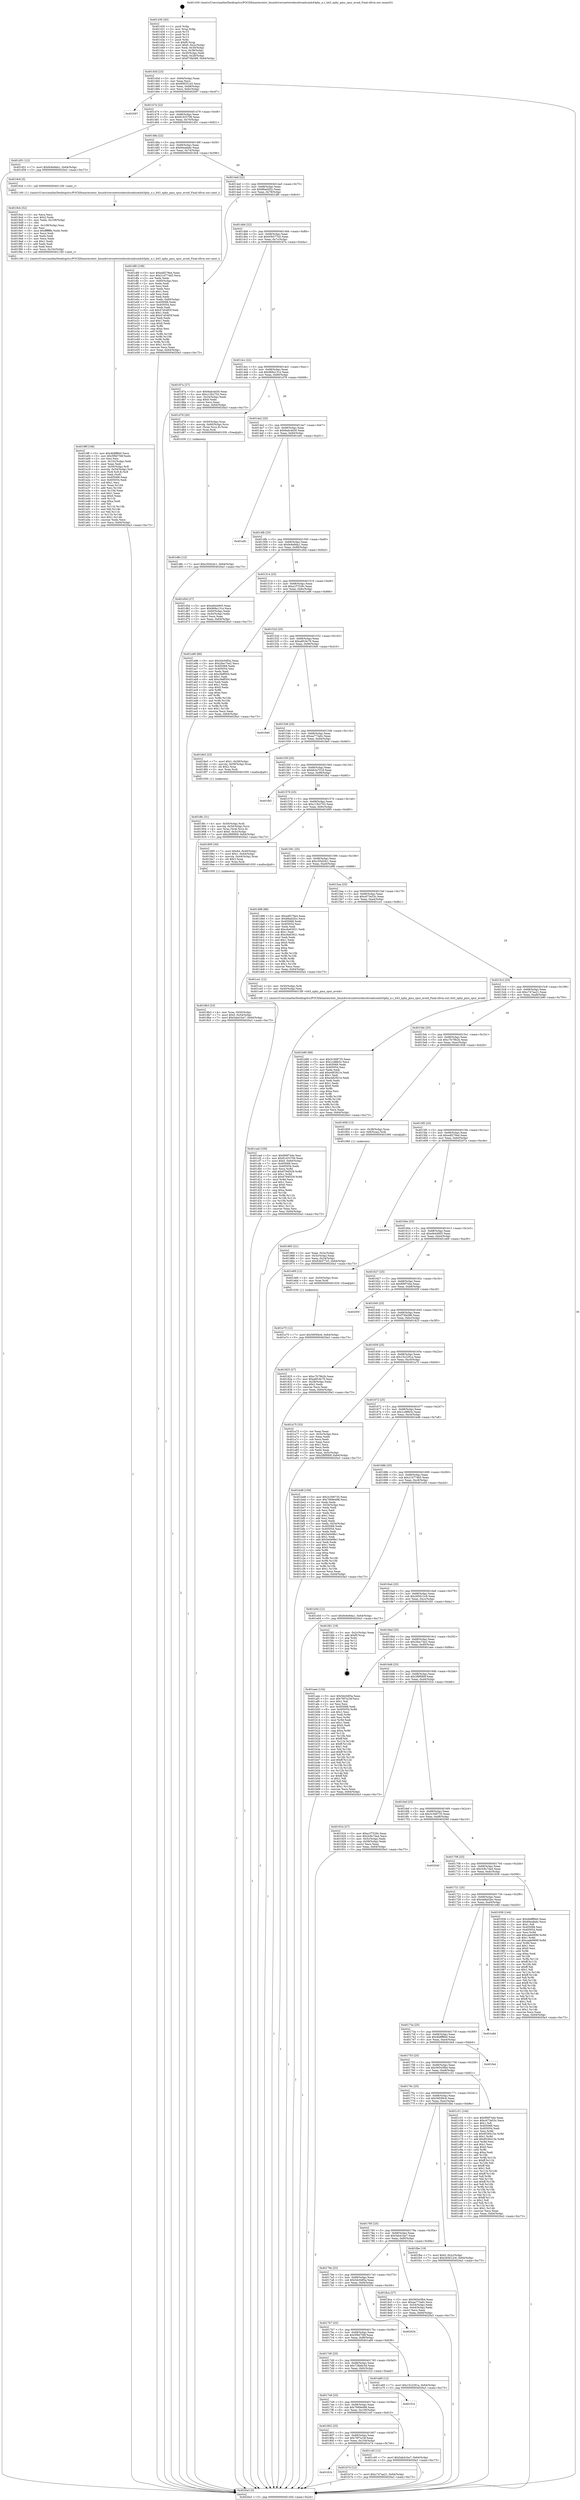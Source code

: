 digraph "0x401430" {
  label = "0x401430 (/mnt/c/Users/mathe/Desktop/tcc/POCII/binaries/extr_linuxdriversnetwirelessbroadcomb43phy_n.c_b43_nphy_pmu_spur_avoid_Final-ollvm.out::main(0))"
  labelloc = "t"
  node[shape=record]

  Entry [label="",width=0.3,height=0.3,shape=circle,fillcolor=black,style=filled]
  "0x40145d" [label="{
     0x40145d [23]\l
     | [instrs]\l
     &nbsp;&nbsp;0x40145d \<+3\>: mov -0x64(%rbp),%eax\l
     &nbsp;&nbsp;0x401460 \<+2\>: mov %eax,%ecx\l
     &nbsp;&nbsp;0x401462 \<+6\>: sub $0x808351d3,%ecx\l
     &nbsp;&nbsp;0x401468 \<+3\>: mov %eax,-0x68(%rbp)\l
     &nbsp;&nbsp;0x40146b \<+3\>: mov %ecx,-0x6c(%rbp)\l
     &nbsp;&nbsp;0x40146e \<+6\>: je 0000000000402097 \<main+0xc67\>\l
  }"]
  "0x402097" [label="{
     0x402097\l
  }", style=dashed]
  "0x401474" [label="{
     0x401474 [22]\l
     | [instrs]\l
     &nbsp;&nbsp;0x401474 \<+5\>: jmp 0000000000401479 \<main+0x49\>\l
     &nbsp;&nbsp;0x401479 \<+3\>: mov -0x68(%rbp),%eax\l
     &nbsp;&nbsp;0x40147c \<+5\>: sub $0x81d33706,%eax\l
     &nbsp;&nbsp;0x401481 \<+3\>: mov %eax,-0x70(%rbp)\l
     &nbsp;&nbsp;0x401484 \<+6\>: je 0000000000401d51 \<main+0x921\>\l
  }"]
  Exit [label="",width=0.3,height=0.3,shape=circle,fillcolor=black,style=filled,peripheries=2]
  "0x401d51" [label="{
     0x401d51 [12]\l
     | [instrs]\l
     &nbsp;&nbsp;0x401d51 \<+7\>: movl $0x9c6e9da1,-0x64(%rbp)\l
     &nbsp;&nbsp;0x401d58 \<+5\>: jmp 00000000004020a3 \<main+0xc73\>\l
  }"]
  "0x40148a" [label="{
     0x40148a [22]\l
     | [instrs]\l
     &nbsp;&nbsp;0x40148a \<+5\>: jmp 000000000040148f \<main+0x5f\>\l
     &nbsp;&nbsp;0x40148f \<+3\>: mov -0x68(%rbp),%eax\l
     &nbsp;&nbsp;0x401492 \<+5\>: sub $0x84eafadc,%eax\l
     &nbsp;&nbsp;0x401497 \<+3\>: mov %eax,-0x74(%rbp)\l
     &nbsp;&nbsp;0x40149a \<+6\>: je 00000000004019c6 \<main+0x596\>\l
  }"]
  "0x401e75" [label="{
     0x401e75 [12]\l
     | [instrs]\l
     &nbsp;&nbsp;0x401e75 \<+7\>: movl $0x56f3f4c6,-0x64(%rbp)\l
     &nbsp;&nbsp;0x401e7c \<+5\>: jmp 00000000004020a3 \<main+0xc73\>\l
  }"]
  "0x4019c6" [label="{
     0x4019c6 [5]\l
     | [instrs]\l
     &nbsp;&nbsp;0x4019c6 \<+5\>: call 0000000000401160 \<next_i\>\l
     | [calls]\l
     &nbsp;&nbsp;0x401160 \{1\} (/mnt/c/Users/mathe/Desktop/tcc/POCII/binaries/extr_linuxdriversnetwirelessbroadcomb43phy_n.c_b43_nphy_pmu_spur_avoid_Final-ollvm.out::next_i)\l
  }"]
  "0x4014a0" [label="{
     0x4014a0 [22]\l
     | [instrs]\l
     &nbsp;&nbsp;0x4014a0 \<+5\>: jmp 00000000004014a5 \<main+0x75\>\l
     &nbsp;&nbsp;0x4014a5 \<+3\>: mov -0x68(%rbp),%eax\l
     &nbsp;&nbsp;0x4014a8 \<+5\>: sub $0x88ad2f2c,%eax\l
     &nbsp;&nbsp;0x4014ad \<+3\>: mov %eax,-0x78(%rbp)\l
     &nbsp;&nbsp;0x4014b0 \<+6\>: je 0000000000401df0 \<main+0x9c0\>\l
  }"]
  "0x401d8c" [label="{
     0x401d8c [12]\l
     | [instrs]\l
     &nbsp;&nbsp;0x401d8c \<+7\>: movl $0xc50d2dc1,-0x64(%rbp)\l
     &nbsp;&nbsp;0x401d93 \<+5\>: jmp 00000000004020a3 \<main+0xc73\>\l
  }"]
  "0x401df0" [label="{
     0x401df0 [109]\l
     | [instrs]\l
     &nbsp;&nbsp;0x401df0 \<+5\>: mov $0xedf279e4,%eax\l
     &nbsp;&nbsp;0x401df5 \<+5\>: mov $0x21d774b5,%ecx\l
     &nbsp;&nbsp;0x401dfa \<+2\>: xor %edx,%edx\l
     &nbsp;&nbsp;0x401dfc \<+3\>: mov -0x60(%rbp),%esi\l
     &nbsp;&nbsp;0x401dff \<+2\>: mov %edx,%edi\l
     &nbsp;&nbsp;0x401e01 \<+2\>: sub %esi,%edi\l
     &nbsp;&nbsp;0x401e03 \<+2\>: mov %edx,%esi\l
     &nbsp;&nbsp;0x401e05 \<+3\>: sub $0x1,%esi\l
     &nbsp;&nbsp;0x401e08 \<+2\>: add %esi,%edi\l
     &nbsp;&nbsp;0x401e0a \<+2\>: sub %edi,%edx\l
     &nbsp;&nbsp;0x401e0c \<+3\>: mov %edx,-0x60(%rbp)\l
     &nbsp;&nbsp;0x401e0f \<+7\>: mov 0x405068,%edx\l
     &nbsp;&nbsp;0x401e16 \<+7\>: mov 0x405054,%esi\l
     &nbsp;&nbsp;0x401e1d \<+2\>: mov %edx,%edi\l
     &nbsp;&nbsp;0x401e1f \<+6\>: sub $0x47a5483f,%edi\l
     &nbsp;&nbsp;0x401e25 \<+3\>: sub $0x1,%edi\l
     &nbsp;&nbsp;0x401e28 \<+6\>: add $0x47a5483f,%edi\l
     &nbsp;&nbsp;0x401e2e \<+3\>: imul %edi,%edx\l
     &nbsp;&nbsp;0x401e31 \<+3\>: and $0x1,%edx\l
     &nbsp;&nbsp;0x401e34 \<+3\>: cmp $0x0,%edx\l
     &nbsp;&nbsp;0x401e37 \<+4\>: sete %r8b\l
     &nbsp;&nbsp;0x401e3b \<+3\>: cmp $0xa,%esi\l
     &nbsp;&nbsp;0x401e3e \<+4\>: setl %r9b\l
     &nbsp;&nbsp;0x401e42 \<+3\>: mov %r8b,%r10b\l
     &nbsp;&nbsp;0x401e45 \<+3\>: and %r9b,%r10b\l
     &nbsp;&nbsp;0x401e48 \<+3\>: xor %r9b,%r8b\l
     &nbsp;&nbsp;0x401e4b \<+3\>: or %r8b,%r10b\l
     &nbsp;&nbsp;0x401e4e \<+4\>: test $0x1,%r10b\l
     &nbsp;&nbsp;0x401e52 \<+3\>: cmovne %ecx,%eax\l
     &nbsp;&nbsp;0x401e55 \<+3\>: mov %eax,-0x64(%rbp)\l
     &nbsp;&nbsp;0x401e58 \<+5\>: jmp 00000000004020a3 \<main+0xc73\>\l
  }"]
  "0x4014b6" [label="{
     0x4014b6 [22]\l
     | [instrs]\l
     &nbsp;&nbsp;0x4014b6 \<+5\>: jmp 00000000004014bb \<main+0x8b\>\l
     &nbsp;&nbsp;0x4014bb \<+3\>: mov -0x68(%rbp),%eax\l
     &nbsp;&nbsp;0x4014be \<+5\>: sub $0x93b577e5,%eax\l
     &nbsp;&nbsp;0x4014c3 \<+3\>: mov %eax,-0x7c(%rbp)\l
     &nbsp;&nbsp;0x4014c6 \<+6\>: je 000000000040187a \<main+0x44a\>\l
  }"]
  "0x401ced" [label="{
     0x401ced [100]\l
     | [instrs]\l
     &nbsp;&nbsp;0x401ced \<+5\>: mov $0xf06f744e,%esi\l
     &nbsp;&nbsp;0x401cf2 \<+5\>: mov $0x81d33706,%eax\l
     &nbsp;&nbsp;0x401cf7 \<+7\>: movl $0x0,-0x60(%rbp)\l
     &nbsp;&nbsp;0x401cfe \<+7\>: mov 0x405068,%ecx\l
     &nbsp;&nbsp;0x401d05 \<+7\>: mov 0x405054,%edx\l
     &nbsp;&nbsp;0x401d0c \<+3\>: mov %ecx,%r8d\l
     &nbsp;&nbsp;0x401d0f \<+7\>: add $0x6794f329,%r8d\l
     &nbsp;&nbsp;0x401d16 \<+4\>: sub $0x1,%r8d\l
     &nbsp;&nbsp;0x401d1a \<+7\>: sub $0x6794f329,%r8d\l
     &nbsp;&nbsp;0x401d21 \<+4\>: imul %r8d,%ecx\l
     &nbsp;&nbsp;0x401d25 \<+3\>: and $0x1,%ecx\l
     &nbsp;&nbsp;0x401d28 \<+3\>: cmp $0x0,%ecx\l
     &nbsp;&nbsp;0x401d2b \<+4\>: sete %r9b\l
     &nbsp;&nbsp;0x401d2f \<+3\>: cmp $0xa,%edx\l
     &nbsp;&nbsp;0x401d32 \<+4\>: setl %r10b\l
     &nbsp;&nbsp;0x401d36 \<+3\>: mov %r9b,%r11b\l
     &nbsp;&nbsp;0x401d39 \<+3\>: and %r10b,%r11b\l
     &nbsp;&nbsp;0x401d3c \<+3\>: xor %r10b,%r9b\l
     &nbsp;&nbsp;0x401d3f \<+3\>: or %r9b,%r11b\l
     &nbsp;&nbsp;0x401d42 \<+4\>: test $0x1,%r11b\l
     &nbsp;&nbsp;0x401d46 \<+3\>: cmovne %eax,%esi\l
     &nbsp;&nbsp;0x401d49 \<+3\>: mov %esi,-0x64(%rbp)\l
     &nbsp;&nbsp;0x401d4c \<+5\>: jmp 00000000004020a3 \<main+0xc73\>\l
  }"]
  "0x40187a" [label="{
     0x40187a [27]\l
     | [instrs]\l
     &nbsp;&nbsp;0x40187a \<+5\>: mov $0x9adc4d30,%eax\l
     &nbsp;&nbsp;0x40187f \<+5\>: mov $0xc13b2703,%ecx\l
     &nbsp;&nbsp;0x401884 \<+3\>: mov -0x24(%rbp),%edx\l
     &nbsp;&nbsp;0x401887 \<+3\>: cmp $0x0,%edx\l
     &nbsp;&nbsp;0x40188a \<+3\>: cmove %ecx,%eax\l
     &nbsp;&nbsp;0x40188d \<+3\>: mov %eax,-0x64(%rbp)\l
     &nbsp;&nbsp;0x401890 \<+5\>: jmp 00000000004020a3 \<main+0xc73\>\l
  }"]
  "0x4014cc" [label="{
     0x4014cc [22]\l
     | [instrs]\l
     &nbsp;&nbsp;0x4014cc \<+5\>: jmp 00000000004014d1 \<main+0xa1\>\l
     &nbsp;&nbsp;0x4014d1 \<+3\>: mov -0x68(%rbp),%eax\l
     &nbsp;&nbsp;0x4014d4 \<+5\>: sub $0x968a131e,%eax\l
     &nbsp;&nbsp;0x4014d9 \<+3\>: mov %eax,-0x80(%rbp)\l
     &nbsp;&nbsp;0x4014dc \<+6\>: je 0000000000401d78 \<main+0x948\>\l
  }"]
  "0x40181b" [label="{
     0x40181b\l
  }", style=dashed]
  "0x401d78" [label="{
     0x401d78 [20]\l
     | [instrs]\l
     &nbsp;&nbsp;0x401d78 \<+4\>: mov -0x50(%rbp),%rax\l
     &nbsp;&nbsp;0x401d7c \<+4\>: movslq -0x60(%rbp),%rcx\l
     &nbsp;&nbsp;0x401d80 \<+4\>: mov (%rax,%rcx,8),%rax\l
     &nbsp;&nbsp;0x401d84 \<+3\>: mov %rax,%rdi\l
     &nbsp;&nbsp;0x401d87 \<+5\>: call 0000000000401030 \<free@plt\>\l
     | [calls]\l
     &nbsp;&nbsp;0x401030 \{1\} (unknown)\l
  }"]
  "0x4014e2" [label="{
     0x4014e2 [25]\l
     | [instrs]\l
     &nbsp;&nbsp;0x4014e2 \<+5\>: jmp 00000000004014e7 \<main+0xb7\>\l
     &nbsp;&nbsp;0x4014e7 \<+3\>: mov -0x68(%rbp),%eax\l
     &nbsp;&nbsp;0x4014ea \<+5\>: sub $0x9adc4d30,%eax\l
     &nbsp;&nbsp;0x4014ef \<+6\>: mov %eax,-0x84(%rbp)\l
     &nbsp;&nbsp;0x4014f5 \<+6\>: je 0000000000401e81 \<main+0xa51\>\l
  }"]
  "0x401b74" [label="{
     0x401b74 [12]\l
     | [instrs]\l
     &nbsp;&nbsp;0x401b74 \<+7\>: movl $0xc747aa21,-0x64(%rbp)\l
     &nbsp;&nbsp;0x401b7b \<+5\>: jmp 00000000004020a3 \<main+0xc73\>\l
  }"]
  "0x401e81" [label="{
     0x401e81\l
  }", style=dashed]
  "0x4014fb" [label="{
     0x4014fb [25]\l
     | [instrs]\l
     &nbsp;&nbsp;0x4014fb \<+5\>: jmp 0000000000401500 \<main+0xd0\>\l
     &nbsp;&nbsp;0x401500 \<+3\>: mov -0x68(%rbp),%eax\l
     &nbsp;&nbsp;0x401503 \<+5\>: sub $0x9c6e9da1,%eax\l
     &nbsp;&nbsp;0x401508 \<+6\>: mov %eax,-0x88(%rbp)\l
     &nbsp;&nbsp;0x40150e \<+6\>: je 0000000000401d5d \<main+0x92d\>\l
  }"]
  "0x401802" [label="{
     0x401802 [25]\l
     | [instrs]\l
     &nbsp;&nbsp;0x401802 \<+5\>: jmp 0000000000401807 \<main+0x3d7\>\l
     &nbsp;&nbsp;0x401807 \<+3\>: mov -0x68(%rbp),%eax\l
     &nbsp;&nbsp;0x40180a \<+5\>: sub $0x76f7a1bf,%eax\l
     &nbsp;&nbsp;0x40180f \<+6\>: mov %eax,-0x104(%rbp)\l
     &nbsp;&nbsp;0x401815 \<+6\>: je 0000000000401b74 \<main+0x744\>\l
  }"]
  "0x401d5d" [label="{
     0x401d5d [27]\l
     | [instrs]\l
     &nbsp;&nbsp;0x401d5d \<+5\>: mov $0xefe44905,%eax\l
     &nbsp;&nbsp;0x401d62 \<+5\>: mov $0x968a131e,%ecx\l
     &nbsp;&nbsp;0x401d67 \<+3\>: mov -0x60(%rbp),%edx\l
     &nbsp;&nbsp;0x401d6a \<+3\>: cmp -0x44(%rbp),%edx\l
     &nbsp;&nbsp;0x401d6d \<+3\>: cmovl %ecx,%eax\l
     &nbsp;&nbsp;0x401d70 \<+3\>: mov %eax,-0x64(%rbp)\l
     &nbsp;&nbsp;0x401d73 \<+5\>: jmp 00000000004020a3 \<main+0xc73\>\l
  }"]
  "0x401514" [label="{
     0x401514 [25]\l
     | [instrs]\l
     &nbsp;&nbsp;0x401514 \<+5\>: jmp 0000000000401519 \<main+0xe9\>\l
     &nbsp;&nbsp;0x401519 \<+3\>: mov -0x68(%rbp),%eax\l
     &nbsp;&nbsp;0x40151c \<+5\>: sub $0xa1f7529c,%eax\l
     &nbsp;&nbsp;0x401521 \<+6\>: mov %eax,-0x8c(%rbp)\l
     &nbsp;&nbsp;0x401527 \<+6\>: je 0000000000401a96 \<main+0x666\>\l
  }"]
  "0x401c45" [label="{
     0x401c45 [12]\l
     | [instrs]\l
     &nbsp;&nbsp;0x401c45 \<+7\>: movl $0x5ab41ba7,-0x64(%rbp)\l
     &nbsp;&nbsp;0x401c4c \<+5\>: jmp 00000000004020a3 \<main+0xc73\>\l
  }"]
  "0x401a96" [label="{
     0x401a96 [88]\l
     | [instrs]\l
     &nbsp;&nbsp;0x401a96 \<+5\>: mov $0x5dc0df3a,%eax\l
     &nbsp;&nbsp;0x401a9b \<+5\>: mov $0x26ec74e2,%ecx\l
     &nbsp;&nbsp;0x401aa0 \<+7\>: mov 0x405068,%edx\l
     &nbsp;&nbsp;0x401aa7 \<+7\>: mov 0x405054,%esi\l
     &nbsp;&nbsp;0x401aae \<+2\>: mov %edx,%edi\l
     &nbsp;&nbsp;0x401ab0 \<+6\>: sub $0xc9eff304,%edi\l
     &nbsp;&nbsp;0x401ab6 \<+3\>: sub $0x1,%edi\l
     &nbsp;&nbsp;0x401ab9 \<+6\>: add $0xc9eff304,%edi\l
     &nbsp;&nbsp;0x401abf \<+3\>: imul %edi,%edx\l
     &nbsp;&nbsp;0x401ac2 \<+3\>: and $0x1,%edx\l
     &nbsp;&nbsp;0x401ac5 \<+3\>: cmp $0x0,%edx\l
     &nbsp;&nbsp;0x401ac8 \<+4\>: sete %r8b\l
     &nbsp;&nbsp;0x401acc \<+3\>: cmp $0xa,%esi\l
     &nbsp;&nbsp;0x401acf \<+4\>: setl %r9b\l
     &nbsp;&nbsp;0x401ad3 \<+3\>: mov %r8b,%r10b\l
     &nbsp;&nbsp;0x401ad6 \<+3\>: and %r9b,%r10b\l
     &nbsp;&nbsp;0x401ad9 \<+3\>: xor %r9b,%r8b\l
     &nbsp;&nbsp;0x401adc \<+3\>: or %r8b,%r10b\l
     &nbsp;&nbsp;0x401adf \<+4\>: test $0x1,%r10b\l
     &nbsp;&nbsp;0x401ae3 \<+3\>: cmovne %ecx,%eax\l
     &nbsp;&nbsp;0x401ae6 \<+3\>: mov %eax,-0x64(%rbp)\l
     &nbsp;&nbsp;0x401ae9 \<+5\>: jmp 00000000004020a3 \<main+0xc73\>\l
  }"]
  "0x40152d" [label="{
     0x40152d [25]\l
     | [instrs]\l
     &nbsp;&nbsp;0x40152d \<+5\>: jmp 0000000000401532 \<main+0x102\>\l
     &nbsp;&nbsp;0x401532 \<+3\>: mov -0x68(%rbp),%eax\l
     &nbsp;&nbsp;0x401535 \<+5\>: sub $0xa6f18c79,%eax\l
     &nbsp;&nbsp;0x40153a \<+6\>: mov %eax,-0x90(%rbp)\l
     &nbsp;&nbsp;0x401540 \<+6\>: je 0000000000401840 \<main+0x410\>\l
  }"]
  "0x4017e9" [label="{
     0x4017e9 [25]\l
     | [instrs]\l
     &nbsp;&nbsp;0x4017e9 \<+5\>: jmp 00000000004017ee \<main+0x3be\>\l
     &nbsp;&nbsp;0x4017ee \<+3\>: mov -0x68(%rbp),%eax\l
     &nbsp;&nbsp;0x4017f1 \<+5\>: sub $0x7669e498,%eax\l
     &nbsp;&nbsp;0x4017f6 \<+6\>: mov %eax,-0x100(%rbp)\l
     &nbsp;&nbsp;0x4017fc \<+6\>: je 0000000000401c45 \<main+0x815\>\l
  }"]
  "0x401840" [label="{
     0x401840\l
  }", style=dashed]
  "0x401546" [label="{
     0x401546 [25]\l
     | [instrs]\l
     &nbsp;&nbsp;0x401546 \<+5\>: jmp 000000000040154b \<main+0x11b\>\l
     &nbsp;&nbsp;0x40154b \<+3\>: mov -0x68(%rbp),%eax\l
     &nbsp;&nbsp;0x40154e \<+5\>: sub $0xaa773a0c,%eax\l
     &nbsp;&nbsp;0x401553 \<+6\>: mov %eax,-0x94(%rbp)\l
     &nbsp;&nbsp;0x401559 \<+6\>: je 00000000004018e5 \<main+0x4b5\>\l
  }"]
  "0x401f1d" [label="{
     0x401f1d\l
  }", style=dashed]
  "0x4018e5" [label="{
     0x4018e5 [23]\l
     | [instrs]\l
     &nbsp;&nbsp;0x4018e5 \<+7\>: movl $0x1,-0x58(%rbp)\l
     &nbsp;&nbsp;0x4018ec \<+4\>: movslq -0x58(%rbp),%rax\l
     &nbsp;&nbsp;0x4018f0 \<+4\>: shl $0x2,%rax\l
     &nbsp;&nbsp;0x4018f4 \<+3\>: mov %rax,%rdi\l
     &nbsp;&nbsp;0x4018f7 \<+5\>: call 0000000000401050 \<malloc@plt\>\l
     | [calls]\l
     &nbsp;&nbsp;0x401050 \{1\} (unknown)\l
  }"]
  "0x40155f" [label="{
     0x40155f [25]\l
     | [instrs]\l
     &nbsp;&nbsp;0x40155f \<+5\>: jmp 0000000000401564 \<main+0x134\>\l
     &nbsp;&nbsp;0x401564 \<+3\>: mov -0x68(%rbp),%eax\l
     &nbsp;&nbsp;0x401567 \<+5\>: sub $0xbb2a7018,%eax\l
     &nbsp;&nbsp;0x40156c \<+6\>: mov %eax,-0x98(%rbp)\l
     &nbsp;&nbsp;0x401572 \<+6\>: je 0000000000401fb2 \<main+0xb82\>\l
  }"]
  "0x4017d0" [label="{
     0x4017d0 [25]\l
     | [instrs]\l
     &nbsp;&nbsp;0x4017d0 \<+5\>: jmp 00000000004017d5 \<main+0x3a5\>\l
     &nbsp;&nbsp;0x4017d5 \<+3\>: mov -0x68(%rbp),%eax\l
     &nbsp;&nbsp;0x4017d8 \<+5\>: sub $0x728a6c5d,%eax\l
     &nbsp;&nbsp;0x4017dd \<+6\>: mov %eax,-0xfc(%rbp)\l
     &nbsp;&nbsp;0x4017e3 \<+6\>: je 0000000000401f1d \<main+0xaed\>\l
  }"]
  "0x401fb2" [label="{
     0x401fb2\l
  }", style=dashed]
  "0x401578" [label="{
     0x401578 [25]\l
     | [instrs]\l
     &nbsp;&nbsp;0x401578 \<+5\>: jmp 000000000040157d \<main+0x14d\>\l
     &nbsp;&nbsp;0x40157d \<+3\>: mov -0x68(%rbp),%eax\l
     &nbsp;&nbsp;0x401580 \<+5\>: sub $0xc13b2703,%eax\l
     &nbsp;&nbsp;0x401585 \<+6\>: mov %eax,-0x9c(%rbp)\l
     &nbsp;&nbsp;0x40158b \<+6\>: je 0000000000401895 \<main+0x465\>\l
  }"]
  "0x401a69" [label="{
     0x401a69 [12]\l
     | [instrs]\l
     &nbsp;&nbsp;0x401a69 \<+7\>: movl $0x15c2291a,-0x64(%rbp)\l
     &nbsp;&nbsp;0x401a70 \<+5\>: jmp 00000000004020a3 \<main+0xc73\>\l
  }"]
  "0x401895" [label="{
     0x401895 [30]\l
     | [instrs]\l
     &nbsp;&nbsp;0x401895 \<+7\>: movl $0x64,-0x40(%rbp)\l
     &nbsp;&nbsp;0x40189c \<+7\>: movl $0x1,-0x44(%rbp)\l
     &nbsp;&nbsp;0x4018a3 \<+4\>: movslq -0x44(%rbp),%rax\l
     &nbsp;&nbsp;0x4018a7 \<+4\>: shl $0x3,%rax\l
     &nbsp;&nbsp;0x4018ab \<+3\>: mov %rax,%rdi\l
     &nbsp;&nbsp;0x4018ae \<+5\>: call 0000000000401050 \<malloc@plt\>\l
     | [calls]\l
     &nbsp;&nbsp;0x401050 \{1\} (unknown)\l
  }"]
  "0x401591" [label="{
     0x401591 [25]\l
     | [instrs]\l
     &nbsp;&nbsp;0x401591 \<+5\>: jmp 0000000000401596 \<main+0x166\>\l
     &nbsp;&nbsp;0x401596 \<+3\>: mov -0x68(%rbp),%eax\l
     &nbsp;&nbsp;0x401599 \<+5\>: sub $0xc50d2dc1,%eax\l
     &nbsp;&nbsp;0x40159e \<+6\>: mov %eax,-0xa0(%rbp)\l
     &nbsp;&nbsp;0x4015a4 \<+6\>: je 0000000000401d98 \<main+0x968\>\l
  }"]
  "0x4017b7" [label="{
     0x4017b7 [25]\l
     | [instrs]\l
     &nbsp;&nbsp;0x4017b7 \<+5\>: jmp 00000000004017bc \<main+0x38c\>\l
     &nbsp;&nbsp;0x4017bc \<+3\>: mov -0x68(%rbp),%eax\l
     &nbsp;&nbsp;0x4017bf \<+5\>: sub $0x5f9d756f,%eax\l
     &nbsp;&nbsp;0x4017c4 \<+6\>: mov %eax,-0xf8(%rbp)\l
     &nbsp;&nbsp;0x4017ca \<+6\>: je 0000000000401a69 \<main+0x639\>\l
  }"]
  "0x401d98" [label="{
     0x401d98 [88]\l
     | [instrs]\l
     &nbsp;&nbsp;0x401d98 \<+5\>: mov $0xedf279e4,%eax\l
     &nbsp;&nbsp;0x401d9d \<+5\>: mov $0x88ad2f2c,%ecx\l
     &nbsp;&nbsp;0x401da2 \<+7\>: mov 0x405068,%edx\l
     &nbsp;&nbsp;0x401da9 \<+7\>: mov 0x405054,%esi\l
     &nbsp;&nbsp;0x401db0 \<+2\>: mov %edx,%edi\l
     &nbsp;&nbsp;0x401db2 \<+6\>: add $0xc6a63021,%edi\l
     &nbsp;&nbsp;0x401db8 \<+3\>: sub $0x1,%edi\l
     &nbsp;&nbsp;0x401dbb \<+6\>: sub $0xc6a63021,%edi\l
     &nbsp;&nbsp;0x401dc1 \<+3\>: imul %edi,%edx\l
     &nbsp;&nbsp;0x401dc4 \<+3\>: and $0x1,%edx\l
     &nbsp;&nbsp;0x401dc7 \<+3\>: cmp $0x0,%edx\l
     &nbsp;&nbsp;0x401dca \<+4\>: sete %r8b\l
     &nbsp;&nbsp;0x401dce \<+3\>: cmp $0xa,%esi\l
     &nbsp;&nbsp;0x401dd1 \<+4\>: setl %r9b\l
     &nbsp;&nbsp;0x401dd5 \<+3\>: mov %r8b,%r10b\l
     &nbsp;&nbsp;0x401dd8 \<+3\>: and %r9b,%r10b\l
     &nbsp;&nbsp;0x401ddb \<+3\>: xor %r9b,%r8b\l
     &nbsp;&nbsp;0x401dde \<+3\>: or %r8b,%r10b\l
     &nbsp;&nbsp;0x401de1 \<+4\>: test $0x1,%r10b\l
     &nbsp;&nbsp;0x401de5 \<+3\>: cmovne %ecx,%eax\l
     &nbsp;&nbsp;0x401de8 \<+3\>: mov %eax,-0x64(%rbp)\l
     &nbsp;&nbsp;0x401deb \<+5\>: jmp 00000000004020a3 \<main+0xc73\>\l
  }"]
  "0x4015aa" [label="{
     0x4015aa [25]\l
     | [instrs]\l
     &nbsp;&nbsp;0x4015aa \<+5\>: jmp 00000000004015af \<main+0x17f\>\l
     &nbsp;&nbsp;0x4015af \<+3\>: mov -0x68(%rbp),%eax\l
     &nbsp;&nbsp;0x4015b2 \<+5\>: sub $0xc673e53c,%eax\l
     &nbsp;&nbsp;0x4015b7 \<+6\>: mov %eax,-0xa4(%rbp)\l
     &nbsp;&nbsp;0x4015bd \<+6\>: je 0000000000401ce1 \<main+0x8b1\>\l
  }"]
  "0x402034" [label="{
     0x402034\l
  }", style=dashed]
  "0x401ce1" [label="{
     0x401ce1 [12]\l
     | [instrs]\l
     &nbsp;&nbsp;0x401ce1 \<+4\>: mov -0x50(%rbp),%rdi\l
     &nbsp;&nbsp;0x401ce5 \<+3\>: mov -0x40(%rbp),%esi\l
     &nbsp;&nbsp;0x401ce8 \<+5\>: call 00000000004013f0 \<b43_nphy_pmu_spur_avoid\>\l
     | [calls]\l
     &nbsp;&nbsp;0x4013f0 \{1\} (/mnt/c/Users/mathe/Desktop/tcc/POCII/binaries/extr_linuxdriversnetwirelessbroadcomb43phy_n.c_b43_nphy_pmu_spur_avoid_Final-ollvm.out::b43_nphy_pmu_spur_avoid)\l
  }"]
  "0x4015c3" [label="{
     0x4015c3 [25]\l
     | [instrs]\l
     &nbsp;&nbsp;0x4015c3 \<+5\>: jmp 00000000004015c8 \<main+0x198\>\l
     &nbsp;&nbsp;0x4015c8 \<+3\>: mov -0x68(%rbp),%eax\l
     &nbsp;&nbsp;0x4015cb \<+5\>: sub $0xc747aa21,%eax\l
     &nbsp;&nbsp;0x4015d0 \<+6\>: mov %eax,-0xa8(%rbp)\l
     &nbsp;&nbsp;0x4015d6 \<+6\>: je 0000000000401b80 \<main+0x750\>\l
  }"]
  "0x4019ff" [label="{
     0x4019ff [106]\l
     | [instrs]\l
     &nbsp;&nbsp;0x4019ff \<+5\>: mov $0x4b8ff6b0,%ecx\l
     &nbsp;&nbsp;0x401a04 \<+5\>: mov $0x5f9d756f,%edx\l
     &nbsp;&nbsp;0x401a09 \<+2\>: xor %esi,%esi\l
     &nbsp;&nbsp;0x401a0b \<+6\>: mov -0x10c(%rbp),%edi\l
     &nbsp;&nbsp;0x401a11 \<+3\>: imul %eax,%edi\l
     &nbsp;&nbsp;0x401a14 \<+4\>: mov -0x50(%rbp),%r8\l
     &nbsp;&nbsp;0x401a18 \<+4\>: movslq -0x54(%rbp),%r9\l
     &nbsp;&nbsp;0x401a1c \<+4\>: mov (%r8,%r9,8),%r8\l
     &nbsp;&nbsp;0x401a20 \<+3\>: mov %edi,(%r8)\l
     &nbsp;&nbsp;0x401a23 \<+7\>: mov 0x405068,%eax\l
     &nbsp;&nbsp;0x401a2a \<+7\>: mov 0x405054,%edi\l
     &nbsp;&nbsp;0x401a31 \<+3\>: sub $0x1,%esi\l
     &nbsp;&nbsp;0x401a34 \<+3\>: mov %eax,%r10d\l
     &nbsp;&nbsp;0x401a37 \<+3\>: add %esi,%r10d\l
     &nbsp;&nbsp;0x401a3a \<+4\>: imul %r10d,%eax\l
     &nbsp;&nbsp;0x401a3e \<+3\>: and $0x1,%eax\l
     &nbsp;&nbsp;0x401a41 \<+3\>: cmp $0x0,%eax\l
     &nbsp;&nbsp;0x401a44 \<+4\>: sete %r11b\l
     &nbsp;&nbsp;0x401a48 \<+3\>: cmp $0xa,%edi\l
     &nbsp;&nbsp;0x401a4b \<+3\>: setl %bl\l
     &nbsp;&nbsp;0x401a4e \<+3\>: mov %r11b,%r14b\l
     &nbsp;&nbsp;0x401a51 \<+3\>: and %bl,%r14b\l
     &nbsp;&nbsp;0x401a54 \<+3\>: xor %bl,%r11b\l
     &nbsp;&nbsp;0x401a57 \<+3\>: or %r11b,%r14b\l
     &nbsp;&nbsp;0x401a5a \<+4\>: test $0x1,%r14b\l
     &nbsp;&nbsp;0x401a5e \<+3\>: cmovne %edx,%ecx\l
     &nbsp;&nbsp;0x401a61 \<+3\>: mov %ecx,-0x64(%rbp)\l
     &nbsp;&nbsp;0x401a64 \<+5\>: jmp 00000000004020a3 \<main+0xc73\>\l
  }"]
  "0x401b80" [label="{
     0x401b80 [88]\l
     | [instrs]\l
     &nbsp;&nbsp;0x401b80 \<+5\>: mov $0x3c308735,%eax\l
     &nbsp;&nbsp;0x401b85 \<+5\>: mov $0x1cd8fe3c,%ecx\l
     &nbsp;&nbsp;0x401b8a \<+7\>: mov 0x405068,%edx\l
     &nbsp;&nbsp;0x401b91 \<+7\>: mov 0x405054,%esi\l
     &nbsp;&nbsp;0x401b98 \<+2\>: mov %edx,%edi\l
     &nbsp;&nbsp;0x401b9a \<+6\>: add $0xe482921e,%edi\l
     &nbsp;&nbsp;0x401ba0 \<+3\>: sub $0x1,%edi\l
     &nbsp;&nbsp;0x401ba3 \<+6\>: sub $0xe482921e,%edi\l
     &nbsp;&nbsp;0x401ba9 \<+3\>: imul %edi,%edx\l
     &nbsp;&nbsp;0x401bac \<+3\>: and $0x1,%edx\l
     &nbsp;&nbsp;0x401baf \<+3\>: cmp $0x0,%edx\l
     &nbsp;&nbsp;0x401bb2 \<+4\>: sete %r8b\l
     &nbsp;&nbsp;0x401bb6 \<+3\>: cmp $0xa,%esi\l
     &nbsp;&nbsp;0x401bb9 \<+4\>: setl %r9b\l
     &nbsp;&nbsp;0x401bbd \<+3\>: mov %r8b,%r10b\l
     &nbsp;&nbsp;0x401bc0 \<+3\>: and %r9b,%r10b\l
     &nbsp;&nbsp;0x401bc3 \<+3\>: xor %r9b,%r8b\l
     &nbsp;&nbsp;0x401bc6 \<+3\>: or %r8b,%r10b\l
     &nbsp;&nbsp;0x401bc9 \<+4\>: test $0x1,%r10b\l
     &nbsp;&nbsp;0x401bcd \<+3\>: cmovne %ecx,%eax\l
     &nbsp;&nbsp;0x401bd0 \<+3\>: mov %eax,-0x64(%rbp)\l
     &nbsp;&nbsp;0x401bd3 \<+5\>: jmp 00000000004020a3 \<main+0xc73\>\l
  }"]
  "0x4015dc" [label="{
     0x4015dc [25]\l
     | [instrs]\l
     &nbsp;&nbsp;0x4015dc \<+5\>: jmp 00000000004015e1 \<main+0x1b1\>\l
     &nbsp;&nbsp;0x4015e1 \<+3\>: mov -0x68(%rbp),%eax\l
     &nbsp;&nbsp;0x4015e4 \<+5\>: sub $0xc7b79b2b,%eax\l
     &nbsp;&nbsp;0x4015e9 \<+6\>: mov %eax,-0xac(%rbp)\l
     &nbsp;&nbsp;0x4015ef \<+6\>: je 0000000000401858 \<main+0x428\>\l
  }"]
  "0x4019cb" [label="{
     0x4019cb [52]\l
     | [instrs]\l
     &nbsp;&nbsp;0x4019cb \<+2\>: xor %ecx,%ecx\l
     &nbsp;&nbsp;0x4019cd \<+5\>: mov $0x2,%edx\l
     &nbsp;&nbsp;0x4019d2 \<+6\>: mov %edx,-0x108(%rbp)\l
     &nbsp;&nbsp;0x4019d8 \<+1\>: cltd\l
     &nbsp;&nbsp;0x4019d9 \<+6\>: mov -0x108(%rbp),%esi\l
     &nbsp;&nbsp;0x4019df \<+2\>: idiv %esi\l
     &nbsp;&nbsp;0x4019e1 \<+6\>: imul $0xfffffffe,%edx,%edx\l
     &nbsp;&nbsp;0x4019e7 \<+2\>: mov %ecx,%edi\l
     &nbsp;&nbsp;0x4019e9 \<+2\>: sub %edx,%edi\l
     &nbsp;&nbsp;0x4019eb \<+2\>: mov %ecx,%edx\l
     &nbsp;&nbsp;0x4019ed \<+3\>: sub $0x1,%edx\l
     &nbsp;&nbsp;0x4019f0 \<+2\>: add %edx,%edi\l
     &nbsp;&nbsp;0x4019f2 \<+2\>: sub %edi,%ecx\l
     &nbsp;&nbsp;0x4019f4 \<+6\>: mov %ecx,-0x10c(%rbp)\l
     &nbsp;&nbsp;0x4019fa \<+5\>: call 0000000000401160 \<next_i\>\l
     | [calls]\l
     &nbsp;&nbsp;0x401160 \{1\} (/mnt/c/Users/mathe/Desktop/tcc/POCII/binaries/extr_linuxdriversnetwirelessbroadcomb43phy_n.c_b43_nphy_pmu_spur_avoid_Final-ollvm.out::next_i)\l
  }"]
  "0x401858" [label="{
     0x401858 [13]\l
     | [instrs]\l
     &nbsp;&nbsp;0x401858 \<+4\>: mov -0x38(%rbp),%rax\l
     &nbsp;&nbsp;0x40185c \<+4\>: mov 0x8(%rax),%rdi\l
     &nbsp;&nbsp;0x401860 \<+5\>: call 0000000000401060 \<atoi@plt\>\l
     | [calls]\l
     &nbsp;&nbsp;0x401060 \{1\} (unknown)\l
  }"]
  "0x4015f5" [label="{
     0x4015f5 [25]\l
     | [instrs]\l
     &nbsp;&nbsp;0x4015f5 \<+5\>: jmp 00000000004015fa \<main+0x1ca\>\l
     &nbsp;&nbsp;0x4015fa \<+3\>: mov -0x68(%rbp),%eax\l
     &nbsp;&nbsp;0x4015fd \<+5\>: sub $0xedf279e4,%eax\l
     &nbsp;&nbsp;0x401602 \<+6\>: mov %eax,-0xb0(%rbp)\l
     &nbsp;&nbsp;0x401608 \<+6\>: je 000000000040207e \<main+0xc4e\>\l
  }"]
  "0x4018fc" [label="{
     0x4018fc [31]\l
     | [instrs]\l
     &nbsp;&nbsp;0x4018fc \<+4\>: mov -0x50(%rbp),%rdi\l
     &nbsp;&nbsp;0x401900 \<+4\>: movslq -0x54(%rbp),%rcx\l
     &nbsp;&nbsp;0x401904 \<+4\>: mov %rax,(%rdi,%rcx,8)\l
     &nbsp;&nbsp;0x401908 \<+7\>: movl $0x0,-0x5c(%rbp)\l
     &nbsp;&nbsp;0x40190f \<+7\>: movl $0x2f6f080f,-0x64(%rbp)\l
     &nbsp;&nbsp;0x401916 \<+5\>: jmp 00000000004020a3 \<main+0xc73\>\l
  }"]
  "0x40207e" [label="{
     0x40207e\l
  }", style=dashed]
  "0x40160e" [label="{
     0x40160e [25]\l
     | [instrs]\l
     &nbsp;&nbsp;0x40160e \<+5\>: jmp 0000000000401613 \<main+0x1e3\>\l
     &nbsp;&nbsp;0x401613 \<+3\>: mov -0x68(%rbp),%eax\l
     &nbsp;&nbsp;0x401616 \<+5\>: sub $0xefe44905,%eax\l
     &nbsp;&nbsp;0x40161b \<+6\>: mov %eax,-0xb4(%rbp)\l
     &nbsp;&nbsp;0x401621 \<+6\>: je 0000000000401e69 \<main+0xa39\>\l
  }"]
  "0x40179e" [label="{
     0x40179e [25]\l
     | [instrs]\l
     &nbsp;&nbsp;0x40179e \<+5\>: jmp 00000000004017a3 \<main+0x373\>\l
     &nbsp;&nbsp;0x4017a3 \<+3\>: mov -0x68(%rbp),%eax\l
     &nbsp;&nbsp;0x4017a6 \<+5\>: sub $0x5dc0df3a,%eax\l
     &nbsp;&nbsp;0x4017ab \<+6\>: mov %eax,-0xf4(%rbp)\l
     &nbsp;&nbsp;0x4017b1 \<+6\>: je 0000000000402034 \<main+0xc04\>\l
  }"]
  "0x401e69" [label="{
     0x401e69 [12]\l
     | [instrs]\l
     &nbsp;&nbsp;0x401e69 \<+4\>: mov -0x50(%rbp),%rax\l
     &nbsp;&nbsp;0x401e6d \<+3\>: mov %rax,%rdi\l
     &nbsp;&nbsp;0x401e70 \<+5\>: call 0000000000401030 \<free@plt\>\l
     | [calls]\l
     &nbsp;&nbsp;0x401030 \{1\} (unknown)\l
  }"]
  "0x401627" [label="{
     0x401627 [25]\l
     | [instrs]\l
     &nbsp;&nbsp;0x401627 \<+5\>: jmp 000000000040162c \<main+0x1fc\>\l
     &nbsp;&nbsp;0x40162c \<+3\>: mov -0x68(%rbp),%eax\l
     &nbsp;&nbsp;0x40162f \<+5\>: sub $0xf06f744e,%eax\l
     &nbsp;&nbsp;0x401634 \<+6\>: mov %eax,-0xb8(%rbp)\l
     &nbsp;&nbsp;0x40163a \<+6\>: je 000000000040205f \<main+0xc2f\>\l
  }"]
  "0x4018ca" [label="{
     0x4018ca [27]\l
     | [instrs]\l
     &nbsp;&nbsp;0x4018ca \<+5\>: mov $0x56543fb4,%eax\l
     &nbsp;&nbsp;0x4018cf \<+5\>: mov $0xaa773a0c,%ecx\l
     &nbsp;&nbsp;0x4018d4 \<+3\>: mov -0x54(%rbp),%edx\l
     &nbsp;&nbsp;0x4018d7 \<+3\>: cmp -0x44(%rbp),%edx\l
     &nbsp;&nbsp;0x4018da \<+3\>: cmovl %ecx,%eax\l
     &nbsp;&nbsp;0x4018dd \<+3\>: mov %eax,-0x64(%rbp)\l
     &nbsp;&nbsp;0x4018e0 \<+5\>: jmp 00000000004020a3 \<main+0xc73\>\l
  }"]
  "0x40205f" [label="{
     0x40205f\l
  }", style=dashed]
  "0x401640" [label="{
     0x401640 [25]\l
     | [instrs]\l
     &nbsp;&nbsp;0x401640 \<+5\>: jmp 0000000000401645 \<main+0x215\>\l
     &nbsp;&nbsp;0x401645 \<+3\>: mov -0x68(%rbp),%eax\l
     &nbsp;&nbsp;0x401648 \<+5\>: sub $0xf73fa588,%eax\l
     &nbsp;&nbsp;0x40164d \<+6\>: mov %eax,-0xbc(%rbp)\l
     &nbsp;&nbsp;0x401653 \<+6\>: je 0000000000401825 \<main+0x3f5\>\l
  }"]
  "0x401785" [label="{
     0x401785 [25]\l
     | [instrs]\l
     &nbsp;&nbsp;0x401785 \<+5\>: jmp 000000000040178a \<main+0x35a\>\l
     &nbsp;&nbsp;0x40178a \<+3\>: mov -0x68(%rbp),%eax\l
     &nbsp;&nbsp;0x40178d \<+5\>: sub $0x5ab41ba7,%eax\l
     &nbsp;&nbsp;0x401792 \<+6\>: mov %eax,-0xf0(%rbp)\l
     &nbsp;&nbsp;0x401798 \<+6\>: je 00000000004018ca \<main+0x49a\>\l
  }"]
  "0x401825" [label="{
     0x401825 [27]\l
     | [instrs]\l
     &nbsp;&nbsp;0x401825 \<+5\>: mov $0xc7b79b2b,%eax\l
     &nbsp;&nbsp;0x40182a \<+5\>: mov $0xa6f18c79,%ecx\l
     &nbsp;&nbsp;0x40182f \<+3\>: mov -0x28(%rbp),%edx\l
     &nbsp;&nbsp;0x401832 \<+3\>: cmp $0x2,%edx\l
     &nbsp;&nbsp;0x401835 \<+3\>: cmovne %ecx,%eax\l
     &nbsp;&nbsp;0x401838 \<+3\>: mov %eax,-0x64(%rbp)\l
     &nbsp;&nbsp;0x40183b \<+5\>: jmp 00000000004020a3 \<main+0xc73\>\l
  }"]
  "0x401659" [label="{
     0x401659 [25]\l
     | [instrs]\l
     &nbsp;&nbsp;0x401659 \<+5\>: jmp 000000000040165e \<main+0x22e\>\l
     &nbsp;&nbsp;0x40165e \<+3\>: mov -0x68(%rbp),%eax\l
     &nbsp;&nbsp;0x401661 \<+5\>: sub $0x15c2291a,%eax\l
     &nbsp;&nbsp;0x401666 \<+6\>: mov %eax,-0xc0(%rbp)\l
     &nbsp;&nbsp;0x40166c \<+6\>: je 0000000000401a75 \<main+0x645\>\l
  }"]
  "0x4020a3" [label="{
     0x4020a3 [5]\l
     | [instrs]\l
     &nbsp;&nbsp;0x4020a3 \<+5\>: jmp 000000000040145d \<main+0x2d\>\l
  }"]
  "0x401430" [label="{
     0x401430 [45]\l
     | [instrs]\l
     &nbsp;&nbsp;0x401430 \<+1\>: push %rbp\l
     &nbsp;&nbsp;0x401431 \<+3\>: mov %rsp,%rbp\l
     &nbsp;&nbsp;0x401434 \<+2\>: push %r15\l
     &nbsp;&nbsp;0x401436 \<+2\>: push %r14\l
     &nbsp;&nbsp;0x401438 \<+2\>: push %r12\l
     &nbsp;&nbsp;0x40143a \<+1\>: push %rbx\l
     &nbsp;&nbsp;0x40143b \<+7\>: sub $0xf0,%rsp\l
     &nbsp;&nbsp;0x401442 \<+7\>: movl $0x0,-0x2c(%rbp)\l
     &nbsp;&nbsp;0x401449 \<+3\>: mov %edi,-0x30(%rbp)\l
     &nbsp;&nbsp;0x40144c \<+4\>: mov %rsi,-0x38(%rbp)\l
     &nbsp;&nbsp;0x401450 \<+3\>: mov -0x30(%rbp),%edi\l
     &nbsp;&nbsp;0x401453 \<+3\>: mov %edi,-0x28(%rbp)\l
     &nbsp;&nbsp;0x401456 \<+7\>: movl $0xf73fa588,-0x64(%rbp)\l
  }"]
  "0x401865" [label="{
     0x401865 [21]\l
     | [instrs]\l
     &nbsp;&nbsp;0x401865 \<+3\>: mov %eax,-0x3c(%rbp)\l
     &nbsp;&nbsp;0x401868 \<+3\>: mov -0x3c(%rbp),%eax\l
     &nbsp;&nbsp;0x40186b \<+3\>: mov %eax,-0x24(%rbp)\l
     &nbsp;&nbsp;0x40186e \<+7\>: movl $0x93b577e5,-0x64(%rbp)\l
     &nbsp;&nbsp;0x401875 \<+5\>: jmp 00000000004020a3 \<main+0xc73\>\l
  }"]
  "0x4018b3" [label="{
     0x4018b3 [23]\l
     | [instrs]\l
     &nbsp;&nbsp;0x4018b3 \<+4\>: mov %rax,-0x50(%rbp)\l
     &nbsp;&nbsp;0x4018b7 \<+7\>: movl $0x0,-0x54(%rbp)\l
     &nbsp;&nbsp;0x4018be \<+7\>: movl $0x5ab41ba7,-0x64(%rbp)\l
     &nbsp;&nbsp;0x4018c5 \<+5\>: jmp 00000000004020a3 \<main+0xc73\>\l
  }"]
  "0x401fbe" [label="{
     0x401fbe [19]\l
     | [instrs]\l
     &nbsp;&nbsp;0x401fbe \<+7\>: movl $0x0,-0x2c(%rbp)\l
     &nbsp;&nbsp;0x401fc5 \<+7\>: movl $0x265612c6,-0x64(%rbp)\l
     &nbsp;&nbsp;0x401fcc \<+5\>: jmp 00000000004020a3 \<main+0xc73\>\l
  }"]
  "0x401a75" [label="{
     0x401a75 [33]\l
     | [instrs]\l
     &nbsp;&nbsp;0x401a75 \<+2\>: xor %eax,%eax\l
     &nbsp;&nbsp;0x401a77 \<+3\>: mov -0x5c(%rbp),%ecx\l
     &nbsp;&nbsp;0x401a7a \<+2\>: mov %eax,%edx\l
     &nbsp;&nbsp;0x401a7c \<+2\>: sub %ecx,%edx\l
     &nbsp;&nbsp;0x401a7e \<+2\>: mov %eax,%ecx\l
     &nbsp;&nbsp;0x401a80 \<+3\>: sub $0x1,%ecx\l
     &nbsp;&nbsp;0x401a83 \<+2\>: add %ecx,%edx\l
     &nbsp;&nbsp;0x401a85 \<+2\>: sub %edx,%eax\l
     &nbsp;&nbsp;0x401a87 \<+3\>: mov %eax,-0x5c(%rbp)\l
     &nbsp;&nbsp;0x401a8a \<+7\>: movl $0x2f6f080f,-0x64(%rbp)\l
     &nbsp;&nbsp;0x401a91 \<+5\>: jmp 00000000004020a3 \<main+0xc73\>\l
  }"]
  "0x401672" [label="{
     0x401672 [25]\l
     | [instrs]\l
     &nbsp;&nbsp;0x401672 \<+5\>: jmp 0000000000401677 \<main+0x247\>\l
     &nbsp;&nbsp;0x401677 \<+3\>: mov -0x68(%rbp),%eax\l
     &nbsp;&nbsp;0x40167a \<+5\>: sub $0x1cd8fe3c,%eax\l
     &nbsp;&nbsp;0x40167f \<+6\>: mov %eax,-0xc4(%rbp)\l
     &nbsp;&nbsp;0x401685 \<+6\>: je 0000000000401bd8 \<main+0x7a8\>\l
  }"]
  "0x40176c" [label="{
     0x40176c [25]\l
     | [instrs]\l
     &nbsp;&nbsp;0x40176c \<+5\>: jmp 0000000000401771 \<main+0x341\>\l
     &nbsp;&nbsp;0x401771 \<+3\>: mov -0x68(%rbp),%eax\l
     &nbsp;&nbsp;0x401774 \<+5\>: sub $0x56f3f4c6,%eax\l
     &nbsp;&nbsp;0x401779 \<+6\>: mov %eax,-0xec(%rbp)\l
     &nbsp;&nbsp;0x40177f \<+6\>: je 0000000000401fbe \<main+0xb8e\>\l
  }"]
  "0x401bd8" [label="{
     0x401bd8 [109]\l
     | [instrs]\l
     &nbsp;&nbsp;0x401bd8 \<+5\>: mov $0x3c308735,%eax\l
     &nbsp;&nbsp;0x401bdd \<+5\>: mov $0x7669e498,%ecx\l
     &nbsp;&nbsp;0x401be2 \<+2\>: xor %edx,%edx\l
     &nbsp;&nbsp;0x401be4 \<+3\>: mov -0x54(%rbp),%esi\l
     &nbsp;&nbsp;0x401be7 \<+2\>: mov %edx,%edi\l
     &nbsp;&nbsp;0x401be9 \<+2\>: sub %esi,%edi\l
     &nbsp;&nbsp;0x401beb \<+2\>: mov %edx,%esi\l
     &nbsp;&nbsp;0x401bed \<+3\>: sub $0x1,%esi\l
     &nbsp;&nbsp;0x401bf0 \<+2\>: add %esi,%edi\l
     &nbsp;&nbsp;0x401bf2 \<+2\>: sub %edi,%edx\l
     &nbsp;&nbsp;0x401bf4 \<+3\>: mov %edx,-0x54(%rbp)\l
     &nbsp;&nbsp;0x401bf7 \<+7\>: mov 0x405068,%edx\l
     &nbsp;&nbsp;0x401bfe \<+7\>: mov 0x405054,%esi\l
     &nbsp;&nbsp;0x401c05 \<+2\>: mov %edx,%edi\l
     &nbsp;&nbsp;0x401c07 \<+6\>: sub $0x5e0e9fe1,%edi\l
     &nbsp;&nbsp;0x401c0d \<+3\>: sub $0x1,%edi\l
     &nbsp;&nbsp;0x401c10 \<+6\>: add $0x5e0e9fe1,%edi\l
     &nbsp;&nbsp;0x401c16 \<+3\>: imul %edi,%edx\l
     &nbsp;&nbsp;0x401c19 \<+3\>: and $0x1,%edx\l
     &nbsp;&nbsp;0x401c1c \<+3\>: cmp $0x0,%edx\l
     &nbsp;&nbsp;0x401c1f \<+4\>: sete %r8b\l
     &nbsp;&nbsp;0x401c23 \<+3\>: cmp $0xa,%esi\l
     &nbsp;&nbsp;0x401c26 \<+4\>: setl %r9b\l
     &nbsp;&nbsp;0x401c2a \<+3\>: mov %r8b,%r10b\l
     &nbsp;&nbsp;0x401c2d \<+3\>: and %r9b,%r10b\l
     &nbsp;&nbsp;0x401c30 \<+3\>: xor %r9b,%r8b\l
     &nbsp;&nbsp;0x401c33 \<+3\>: or %r8b,%r10b\l
     &nbsp;&nbsp;0x401c36 \<+4\>: test $0x1,%r10b\l
     &nbsp;&nbsp;0x401c3a \<+3\>: cmovne %ecx,%eax\l
     &nbsp;&nbsp;0x401c3d \<+3\>: mov %eax,-0x64(%rbp)\l
     &nbsp;&nbsp;0x401c40 \<+5\>: jmp 00000000004020a3 \<main+0xc73\>\l
  }"]
  "0x40168b" [label="{
     0x40168b [25]\l
     | [instrs]\l
     &nbsp;&nbsp;0x40168b \<+5\>: jmp 0000000000401690 \<main+0x260\>\l
     &nbsp;&nbsp;0x401690 \<+3\>: mov -0x68(%rbp),%eax\l
     &nbsp;&nbsp;0x401693 \<+5\>: sub $0x21d774b5,%eax\l
     &nbsp;&nbsp;0x401698 \<+6\>: mov %eax,-0xc8(%rbp)\l
     &nbsp;&nbsp;0x40169e \<+6\>: je 0000000000401e5d \<main+0xa2d\>\l
  }"]
  "0x401c51" [label="{
     0x401c51 [144]\l
     | [instrs]\l
     &nbsp;&nbsp;0x401c51 \<+5\>: mov $0xf06f744e,%eax\l
     &nbsp;&nbsp;0x401c56 \<+5\>: mov $0xc673e53c,%ecx\l
     &nbsp;&nbsp;0x401c5b \<+2\>: mov $0x1,%dl\l
     &nbsp;&nbsp;0x401c5d \<+7\>: mov 0x405068,%esi\l
     &nbsp;&nbsp;0x401c64 \<+7\>: mov 0x405054,%edi\l
     &nbsp;&nbsp;0x401c6b \<+3\>: mov %esi,%r8d\l
     &nbsp;&nbsp;0x401c6e \<+7\>: sub $0x8536415e,%r8d\l
     &nbsp;&nbsp;0x401c75 \<+4\>: sub $0x1,%r8d\l
     &nbsp;&nbsp;0x401c79 \<+7\>: add $0x8536415e,%r8d\l
     &nbsp;&nbsp;0x401c80 \<+4\>: imul %r8d,%esi\l
     &nbsp;&nbsp;0x401c84 \<+3\>: and $0x1,%esi\l
     &nbsp;&nbsp;0x401c87 \<+3\>: cmp $0x0,%esi\l
     &nbsp;&nbsp;0x401c8a \<+4\>: sete %r9b\l
     &nbsp;&nbsp;0x401c8e \<+3\>: cmp $0xa,%edi\l
     &nbsp;&nbsp;0x401c91 \<+4\>: setl %r10b\l
     &nbsp;&nbsp;0x401c95 \<+3\>: mov %r9b,%r11b\l
     &nbsp;&nbsp;0x401c98 \<+4\>: xor $0xff,%r11b\l
     &nbsp;&nbsp;0x401c9c \<+3\>: mov %r10b,%bl\l
     &nbsp;&nbsp;0x401c9f \<+3\>: xor $0xff,%bl\l
     &nbsp;&nbsp;0x401ca2 \<+3\>: xor $0x1,%dl\l
     &nbsp;&nbsp;0x401ca5 \<+3\>: mov %r11b,%r14b\l
     &nbsp;&nbsp;0x401ca8 \<+4\>: and $0xff,%r14b\l
     &nbsp;&nbsp;0x401cac \<+3\>: and %dl,%r9b\l
     &nbsp;&nbsp;0x401caf \<+3\>: mov %bl,%r15b\l
     &nbsp;&nbsp;0x401cb2 \<+4\>: and $0xff,%r15b\l
     &nbsp;&nbsp;0x401cb6 \<+3\>: and %dl,%r10b\l
     &nbsp;&nbsp;0x401cb9 \<+3\>: or %r9b,%r14b\l
     &nbsp;&nbsp;0x401cbc \<+3\>: or %r10b,%r15b\l
     &nbsp;&nbsp;0x401cbf \<+3\>: xor %r15b,%r14b\l
     &nbsp;&nbsp;0x401cc2 \<+3\>: or %bl,%r11b\l
     &nbsp;&nbsp;0x401cc5 \<+4\>: xor $0xff,%r11b\l
     &nbsp;&nbsp;0x401cc9 \<+3\>: or $0x1,%dl\l
     &nbsp;&nbsp;0x401ccc \<+3\>: and %dl,%r11b\l
     &nbsp;&nbsp;0x401ccf \<+3\>: or %r11b,%r14b\l
     &nbsp;&nbsp;0x401cd2 \<+4\>: test $0x1,%r14b\l
     &nbsp;&nbsp;0x401cd6 \<+3\>: cmovne %ecx,%eax\l
     &nbsp;&nbsp;0x401cd9 \<+3\>: mov %eax,-0x64(%rbp)\l
     &nbsp;&nbsp;0x401cdc \<+5\>: jmp 00000000004020a3 \<main+0xc73\>\l
  }"]
  "0x401e5d" [label="{
     0x401e5d [12]\l
     | [instrs]\l
     &nbsp;&nbsp;0x401e5d \<+7\>: movl $0x9c6e9da1,-0x64(%rbp)\l
     &nbsp;&nbsp;0x401e64 \<+5\>: jmp 00000000004020a3 \<main+0xc73\>\l
  }"]
  "0x4016a4" [label="{
     0x4016a4 [25]\l
     | [instrs]\l
     &nbsp;&nbsp;0x4016a4 \<+5\>: jmp 00000000004016a9 \<main+0x279\>\l
     &nbsp;&nbsp;0x4016a9 \<+3\>: mov -0x68(%rbp),%eax\l
     &nbsp;&nbsp;0x4016ac \<+5\>: sub $0x265612c6,%eax\l
     &nbsp;&nbsp;0x4016b1 \<+6\>: mov %eax,-0xcc(%rbp)\l
     &nbsp;&nbsp;0x4016b7 \<+6\>: je 0000000000401fd1 \<main+0xba1\>\l
  }"]
  "0x401753" [label="{
     0x401753 [25]\l
     | [instrs]\l
     &nbsp;&nbsp;0x401753 \<+5\>: jmp 0000000000401758 \<main+0x328\>\l
     &nbsp;&nbsp;0x401758 \<+3\>: mov -0x68(%rbp),%eax\l
     &nbsp;&nbsp;0x40175b \<+5\>: sub $0x56543fb4,%eax\l
     &nbsp;&nbsp;0x401760 \<+6\>: mov %eax,-0xe8(%rbp)\l
     &nbsp;&nbsp;0x401766 \<+6\>: je 0000000000401c51 \<main+0x821\>\l
  }"]
  "0x401fd1" [label="{
     0x401fd1 [19]\l
     | [instrs]\l
     &nbsp;&nbsp;0x401fd1 \<+3\>: mov -0x2c(%rbp),%eax\l
     &nbsp;&nbsp;0x401fd4 \<+7\>: add $0xf0,%rsp\l
     &nbsp;&nbsp;0x401fdb \<+1\>: pop %rbx\l
     &nbsp;&nbsp;0x401fdc \<+2\>: pop %r12\l
     &nbsp;&nbsp;0x401fde \<+2\>: pop %r14\l
     &nbsp;&nbsp;0x401fe0 \<+2\>: pop %r15\l
     &nbsp;&nbsp;0x401fe2 \<+1\>: pop %rbp\l
     &nbsp;&nbsp;0x401fe3 \<+1\>: ret\l
  }"]
  "0x4016bd" [label="{
     0x4016bd [25]\l
     | [instrs]\l
     &nbsp;&nbsp;0x4016bd \<+5\>: jmp 00000000004016c2 \<main+0x292\>\l
     &nbsp;&nbsp;0x4016c2 \<+3\>: mov -0x68(%rbp),%eax\l
     &nbsp;&nbsp;0x4016c5 \<+5\>: sub $0x26ec74e2,%eax\l
     &nbsp;&nbsp;0x4016ca \<+6\>: mov %eax,-0xd0(%rbp)\l
     &nbsp;&nbsp;0x4016d0 \<+6\>: je 0000000000401aee \<main+0x6be\>\l
  }"]
  "0x401fe4" [label="{
     0x401fe4\l
  }", style=dashed]
  "0x401aee" [label="{
     0x401aee [134]\l
     | [instrs]\l
     &nbsp;&nbsp;0x401aee \<+5\>: mov $0x5dc0df3a,%eax\l
     &nbsp;&nbsp;0x401af3 \<+5\>: mov $0x76f7a1bf,%ecx\l
     &nbsp;&nbsp;0x401af8 \<+2\>: mov $0x1,%dl\l
     &nbsp;&nbsp;0x401afa \<+2\>: xor %esi,%esi\l
     &nbsp;&nbsp;0x401afc \<+7\>: mov 0x405068,%edi\l
     &nbsp;&nbsp;0x401b03 \<+8\>: mov 0x405054,%r8d\l
     &nbsp;&nbsp;0x401b0b \<+3\>: sub $0x1,%esi\l
     &nbsp;&nbsp;0x401b0e \<+3\>: mov %edi,%r9d\l
     &nbsp;&nbsp;0x401b11 \<+3\>: add %esi,%r9d\l
     &nbsp;&nbsp;0x401b14 \<+4\>: imul %r9d,%edi\l
     &nbsp;&nbsp;0x401b18 \<+3\>: and $0x1,%edi\l
     &nbsp;&nbsp;0x401b1b \<+3\>: cmp $0x0,%edi\l
     &nbsp;&nbsp;0x401b1e \<+4\>: sete %r10b\l
     &nbsp;&nbsp;0x401b22 \<+4\>: cmp $0xa,%r8d\l
     &nbsp;&nbsp;0x401b26 \<+4\>: setl %r11b\l
     &nbsp;&nbsp;0x401b2a \<+3\>: mov %r10b,%bl\l
     &nbsp;&nbsp;0x401b2d \<+3\>: xor $0xff,%bl\l
     &nbsp;&nbsp;0x401b30 \<+3\>: mov %r11b,%r14b\l
     &nbsp;&nbsp;0x401b33 \<+4\>: xor $0xff,%r14b\l
     &nbsp;&nbsp;0x401b37 \<+3\>: xor $0x1,%dl\l
     &nbsp;&nbsp;0x401b3a \<+3\>: mov %bl,%r15b\l
     &nbsp;&nbsp;0x401b3d \<+4\>: and $0xff,%r15b\l
     &nbsp;&nbsp;0x401b41 \<+3\>: and %dl,%r10b\l
     &nbsp;&nbsp;0x401b44 \<+3\>: mov %r14b,%r12b\l
     &nbsp;&nbsp;0x401b47 \<+4\>: and $0xff,%r12b\l
     &nbsp;&nbsp;0x401b4b \<+3\>: and %dl,%r11b\l
     &nbsp;&nbsp;0x401b4e \<+3\>: or %r10b,%r15b\l
     &nbsp;&nbsp;0x401b51 \<+3\>: or %r11b,%r12b\l
     &nbsp;&nbsp;0x401b54 \<+3\>: xor %r12b,%r15b\l
     &nbsp;&nbsp;0x401b57 \<+3\>: or %r14b,%bl\l
     &nbsp;&nbsp;0x401b5a \<+3\>: xor $0xff,%bl\l
     &nbsp;&nbsp;0x401b5d \<+3\>: or $0x1,%dl\l
     &nbsp;&nbsp;0x401b60 \<+2\>: and %dl,%bl\l
     &nbsp;&nbsp;0x401b62 \<+3\>: or %bl,%r15b\l
     &nbsp;&nbsp;0x401b65 \<+4\>: test $0x1,%r15b\l
     &nbsp;&nbsp;0x401b69 \<+3\>: cmovne %ecx,%eax\l
     &nbsp;&nbsp;0x401b6c \<+3\>: mov %eax,-0x64(%rbp)\l
     &nbsp;&nbsp;0x401b6f \<+5\>: jmp 00000000004020a3 \<main+0xc73\>\l
  }"]
  "0x4016d6" [label="{
     0x4016d6 [25]\l
     | [instrs]\l
     &nbsp;&nbsp;0x4016d6 \<+5\>: jmp 00000000004016db \<main+0x2ab\>\l
     &nbsp;&nbsp;0x4016db \<+3\>: mov -0x68(%rbp),%eax\l
     &nbsp;&nbsp;0x4016de \<+5\>: sub $0x2f6f080f,%eax\l
     &nbsp;&nbsp;0x4016e3 \<+6\>: mov %eax,-0xd4(%rbp)\l
     &nbsp;&nbsp;0x4016e9 \<+6\>: je 000000000040191b \<main+0x4eb\>\l
  }"]
  "0x40173a" [label="{
     0x40173a [25]\l
     | [instrs]\l
     &nbsp;&nbsp;0x40173a \<+5\>: jmp 000000000040173f \<main+0x30f\>\l
     &nbsp;&nbsp;0x40173f \<+3\>: mov -0x68(%rbp),%eax\l
     &nbsp;&nbsp;0x401742 \<+5\>: sub $0x4b8ff6b0,%eax\l
     &nbsp;&nbsp;0x401747 \<+6\>: mov %eax,-0xe4(%rbp)\l
     &nbsp;&nbsp;0x40174d \<+6\>: je 0000000000401fe4 \<main+0xbb4\>\l
  }"]
  "0x40191b" [label="{
     0x40191b [27]\l
     | [instrs]\l
     &nbsp;&nbsp;0x40191b \<+5\>: mov $0xa1f7529c,%eax\l
     &nbsp;&nbsp;0x401920 \<+5\>: mov $0x3c8c7da4,%ecx\l
     &nbsp;&nbsp;0x401925 \<+3\>: mov -0x5c(%rbp),%edx\l
     &nbsp;&nbsp;0x401928 \<+3\>: cmp -0x58(%rbp),%edx\l
     &nbsp;&nbsp;0x40192b \<+3\>: cmovl %ecx,%eax\l
     &nbsp;&nbsp;0x40192e \<+3\>: mov %eax,-0x64(%rbp)\l
     &nbsp;&nbsp;0x401931 \<+5\>: jmp 00000000004020a3 \<main+0xc73\>\l
  }"]
  "0x4016ef" [label="{
     0x4016ef [25]\l
     | [instrs]\l
     &nbsp;&nbsp;0x4016ef \<+5\>: jmp 00000000004016f4 \<main+0x2c4\>\l
     &nbsp;&nbsp;0x4016f4 \<+3\>: mov -0x68(%rbp),%eax\l
     &nbsp;&nbsp;0x4016f7 \<+5\>: sub $0x3c308735,%eax\l
     &nbsp;&nbsp;0x4016fc \<+6\>: mov %eax,-0xd8(%rbp)\l
     &nbsp;&nbsp;0x401702 \<+6\>: je 0000000000402040 \<main+0xc10\>\l
  }"]
  "0x401e8d" [label="{
     0x401e8d\l
  }", style=dashed]
  "0x402040" [label="{
     0x402040\l
  }", style=dashed]
  "0x401708" [label="{
     0x401708 [25]\l
     | [instrs]\l
     &nbsp;&nbsp;0x401708 \<+5\>: jmp 000000000040170d \<main+0x2dd\>\l
     &nbsp;&nbsp;0x40170d \<+3\>: mov -0x68(%rbp),%eax\l
     &nbsp;&nbsp;0x401710 \<+5\>: sub $0x3c8c7da4,%eax\l
     &nbsp;&nbsp;0x401715 \<+6\>: mov %eax,-0xdc(%rbp)\l
     &nbsp;&nbsp;0x40171b \<+6\>: je 0000000000401936 \<main+0x506\>\l
  }"]
  "0x401721" [label="{
     0x401721 [25]\l
     | [instrs]\l
     &nbsp;&nbsp;0x401721 \<+5\>: jmp 0000000000401726 \<main+0x2f6\>\l
     &nbsp;&nbsp;0x401726 \<+3\>: mov -0x68(%rbp),%eax\l
     &nbsp;&nbsp;0x401729 \<+5\>: sub $0x4a8a02bc,%eax\l
     &nbsp;&nbsp;0x40172e \<+6\>: mov %eax,-0xe0(%rbp)\l
     &nbsp;&nbsp;0x401734 \<+6\>: je 0000000000401e8d \<main+0xa5d\>\l
  }"]
  "0x401936" [label="{
     0x401936 [144]\l
     | [instrs]\l
     &nbsp;&nbsp;0x401936 \<+5\>: mov $0x4b8ff6b0,%eax\l
     &nbsp;&nbsp;0x40193b \<+5\>: mov $0x84eafadc,%ecx\l
     &nbsp;&nbsp;0x401940 \<+2\>: mov $0x1,%dl\l
     &nbsp;&nbsp;0x401942 \<+7\>: mov 0x405068,%esi\l
     &nbsp;&nbsp;0x401949 \<+7\>: mov 0x405054,%edi\l
     &nbsp;&nbsp;0x401950 \<+3\>: mov %esi,%r8d\l
     &nbsp;&nbsp;0x401953 \<+7\>: add $0xcade0699,%r8d\l
     &nbsp;&nbsp;0x40195a \<+4\>: sub $0x1,%r8d\l
     &nbsp;&nbsp;0x40195e \<+7\>: sub $0xcade0699,%r8d\l
     &nbsp;&nbsp;0x401965 \<+4\>: imul %r8d,%esi\l
     &nbsp;&nbsp;0x401969 \<+3\>: and $0x1,%esi\l
     &nbsp;&nbsp;0x40196c \<+3\>: cmp $0x0,%esi\l
     &nbsp;&nbsp;0x40196f \<+4\>: sete %r9b\l
     &nbsp;&nbsp;0x401973 \<+3\>: cmp $0xa,%edi\l
     &nbsp;&nbsp;0x401976 \<+4\>: setl %r10b\l
     &nbsp;&nbsp;0x40197a \<+3\>: mov %r9b,%r11b\l
     &nbsp;&nbsp;0x40197d \<+4\>: xor $0xff,%r11b\l
     &nbsp;&nbsp;0x401981 \<+3\>: mov %r10b,%bl\l
     &nbsp;&nbsp;0x401984 \<+3\>: xor $0xff,%bl\l
     &nbsp;&nbsp;0x401987 \<+3\>: xor $0x1,%dl\l
     &nbsp;&nbsp;0x40198a \<+3\>: mov %r11b,%r14b\l
     &nbsp;&nbsp;0x40198d \<+4\>: and $0xff,%r14b\l
     &nbsp;&nbsp;0x401991 \<+3\>: and %dl,%r9b\l
     &nbsp;&nbsp;0x401994 \<+3\>: mov %bl,%r15b\l
     &nbsp;&nbsp;0x401997 \<+4\>: and $0xff,%r15b\l
     &nbsp;&nbsp;0x40199b \<+3\>: and %dl,%r10b\l
     &nbsp;&nbsp;0x40199e \<+3\>: or %r9b,%r14b\l
     &nbsp;&nbsp;0x4019a1 \<+3\>: or %r10b,%r15b\l
     &nbsp;&nbsp;0x4019a4 \<+3\>: xor %r15b,%r14b\l
     &nbsp;&nbsp;0x4019a7 \<+3\>: or %bl,%r11b\l
     &nbsp;&nbsp;0x4019aa \<+4\>: xor $0xff,%r11b\l
     &nbsp;&nbsp;0x4019ae \<+3\>: or $0x1,%dl\l
     &nbsp;&nbsp;0x4019b1 \<+3\>: and %dl,%r11b\l
     &nbsp;&nbsp;0x4019b4 \<+3\>: or %r11b,%r14b\l
     &nbsp;&nbsp;0x4019b7 \<+4\>: test $0x1,%r14b\l
     &nbsp;&nbsp;0x4019bb \<+3\>: cmovne %ecx,%eax\l
     &nbsp;&nbsp;0x4019be \<+3\>: mov %eax,-0x64(%rbp)\l
     &nbsp;&nbsp;0x4019c1 \<+5\>: jmp 00000000004020a3 \<main+0xc73\>\l
  }"]
  Entry -> "0x401430" [label=" 1"]
  "0x40145d" -> "0x402097" [label=" 0"]
  "0x40145d" -> "0x401474" [label=" 31"]
  "0x401fd1" -> Exit [label=" 1"]
  "0x401474" -> "0x401d51" [label=" 1"]
  "0x401474" -> "0x40148a" [label=" 30"]
  "0x401fbe" -> "0x4020a3" [label=" 1"]
  "0x40148a" -> "0x4019c6" [label=" 1"]
  "0x40148a" -> "0x4014a0" [label=" 29"]
  "0x401e75" -> "0x4020a3" [label=" 1"]
  "0x4014a0" -> "0x401df0" [label=" 1"]
  "0x4014a0" -> "0x4014b6" [label=" 28"]
  "0x401e69" -> "0x401e75" [label=" 1"]
  "0x4014b6" -> "0x40187a" [label=" 1"]
  "0x4014b6" -> "0x4014cc" [label=" 27"]
  "0x401e5d" -> "0x4020a3" [label=" 1"]
  "0x4014cc" -> "0x401d78" [label=" 1"]
  "0x4014cc" -> "0x4014e2" [label=" 26"]
  "0x401df0" -> "0x4020a3" [label=" 1"]
  "0x4014e2" -> "0x401e81" [label=" 0"]
  "0x4014e2" -> "0x4014fb" [label=" 26"]
  "0x401d98" -> "0x4020a3" [label=" 1"]
  "0x4014fb" -> "0x401d5d" [label=" 2"]
  "0x4014fb" -> "0x401514" [label=" 24"]
  "0x401d78" -> "0x401d8c" [label=" 1"]
  "0x401514" -> "0x401a96" [label=" 1"]
  "0x401514" -> "0x40152d" [label=" 23"]
  "0x401d5d" -> "0x4020a3" [label=" 2"]
  "0x40152d" -> "0x401840" [label=" 0"]
  "0x40152d" -> "0x401546" [label=" 23"]
  "0x401ced" -> "0x4020a3" [label=" 1"]
  "0x401546" -> "0x4018e5" [label=" 1"]
  "0x401546" -> "0x40155f" [label=" 22"]
  "0x401ce1" -> "0x401ced" [label=" 1"]
  "0x40155f" -> "0x401fb2" [label=" 0"]
  "0x40155f" -> "0x401578" [label=" 22"]
  "0x401c45" -> "0x4020a3" [label=" 1"]
  "0x401578" -> "0x401895" [label=" 1"]
  "0x401578" -> "0x401591" [label=" 21"]
  "0x401bd8" -> "0x4020a3" [label=" 1"]
  "0x401591" -> "0x401d98" [label=" 1"]
  "0x401591" -> "0x4015aa" [label=" 20"]
  "0x401b74" -> "0x4020a3" [label=" 1"]
  "0x4015aa" -> "0x401ce1" [label=" 1"]
  "0x4015aa" -> "0x4015c3" [label=" 19"]
  "0x401802" -> "0x40181b" [label=" 0"]
  "0x4015c3" -> "0x401b80" [label=" 1"]
  "0x4015c3" -> "0x4015dc" [label=" 18"]
  "0x401d8c" -> "0x4020a3" [label=" 1"]
  "0x4015dc" -> "0x401858" [label=" 1"]
  "0x4015dc" -> "0x4015f5" [label=" 17"]
  "0x4017e9" -> "0x401802" [label=" 1"]
  "0x4015f5" -> "0x40207e" [label=" 0"]
  "0x4015f5" -> "0x40160e" [label=" 17"]
  "0x4017e9" -> "0x401c45" [label=" 1"]
  "0x40160e" -> "0x401e69" [label=" 1"]
  "0x40160e" -> "0x401627" [label=" 16"]
  "0x401d51" -> "0x4020a3" [label=" 1"]
  "0x401627" -> "0x40205f" [label=" 0"]
  "0x401627" -> "0x401640" [label=" 16"]
  "0x4017d0" -> "0x4017e9" [label=" 2"]
  "0x401640" -> "0x401825" [label=" 1"]
  "0x401640" -> "0x401659" [label=" 15"]
  "0x401825" -> "0x4020a3" [label=" 1"]
  "0x401430" -> "0x40145d" [label=" 1"]
  "0x4020a3" -> "0x40145d" [label=" 30"]
  "0x401858" -> "0x401865" [label=" 1"]
  "0x401865" -> "0x4020a3" [label=" 1"]
  "0x40187a" -> "0x4020a3" [label=" 1"]
  "0x401895" -> "0x4018b3" [label=" 1"]
  "0x4018b3" -> "0x4020a3" [label=" 1"]
  "0x401c51" -> "0x4020a3" [label=" 1"]
  "0x401659" -> "0x401a75" [label=" 1"]
  "0x401659" -> "0x401672" [label=" 14"]
  "0x401aee" -> "0x4020a3" [label=" 1"]
  "0x401672" -> "0x401bd8" [label=" 1"]
  "0x401672" -> "0x40168b" [label=" 13"]
  "0x401a75" -> "0x4020a3" [label=" 1"]
  "0x40168b" -> "0x401e5d" [label=" 1"]
  "0x40168b" -> "0x4016a4" [label=" 12"]
  "0x401a69" -> "0x4020a3" [label=" 1"]
  "0x4016a4" -> "0x401fd1" [label=" 1"]
  "0x4016a4" -> "0x4016bd" [label=" 11"]
  "0x4017b7" -> "0x401a69" [label=" 1"]
  "0x4016bd" -> "0x401aee" [label=" 1"]
  "0x4016bd" -> "0x4016d6" [label=" 10"]
  "0x401b80" -> "0x4020a3" [label=" 1"]
  "0x4016d6" -> "0x40191b" [label=" 2"]
  "0x4016d6" -> "0x4016ef" [label=" 8"]
  "0x40179e" -> "0x402034" [label=" 0"]
  "0x4016ef" -> "0x402040" [label=" 0"]
  "0x4016ef" -> "0x401708" [label=" 8"]
  "0x401802" -> "0x401b74" [label=" 1"]
  "0x401708" -> "0x401936" [label=" 1"]
  "0x401708" -> "0x401721" [label=" 7"]
  "0x4019ff" -> "0x4020a3" [label=" 1"]
  "0x401721" -> "0x401e8d" [label=" 0"]
  "0x401721" -> "0x40173a" [label=" 7"]
  "0x40179e" -> "0x4017b7" [label=" 3"]
  "0x40173a" -> "0x401fe4" [label=" 0"]
  "0x40173a" -> "0x401753" [label=" 7"]
  "0x4017b7" -> "0x4017d0" [label=" 2"]
  "0x401753" -> "0x401c51" [label=" 1"]
  "0x401753" -> "0x40176c" [label=" 6"]
  "0x401a96" -> "0x4020a3" [label=" 1"]
  "0x40176c" -> "0x401fbe" [label=" 1"]
  "0x40176c" -> "0x401785" [label=" 5"]
  "0x4017d0" -> "0x401f1d" [label=" 0"]
  "0x401785" -> "0x4018ca" [label=" 2"]
  "0x401785" -> "0x40179e" [label=" 3"]
  "0x4018ca" -> "0x4020a3" [label=" 2"]
  "0x4018e5" -> "0x4018fc" [label=" 1"]
  "0x4018fc" -> "0x4020a3" [label=" 1"]
  "0x40191b" -> "0x4020a3" [label=" 2"]
  "0x401936" -> "0x4020a3" [label=" 1"]
  "0x4019c6" -> "0x4019cb" [label=" 1"]
  "0x4019cb" -> "0x4019ff" [label=" 1"]
}
